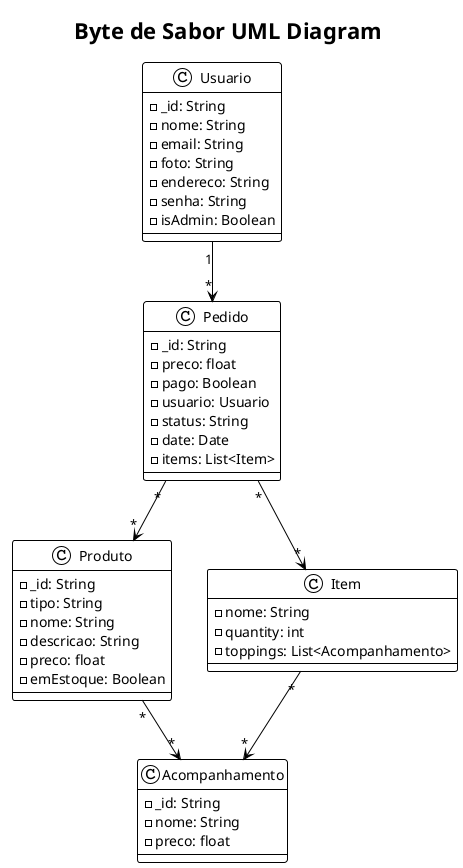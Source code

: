 @startuml
!theme plain
title Byte de Sabor UML Diagram

class Usuario {
  - _id: String
  - nome: String
  - email: String
  - foto: String
  - endereco: String
  - senha: String
  - isAdmin: Boolean
}

class Produto {
  - _id: String
  - tipo: String
  - nome: String
  - descricao: String
  - preco: float
  - emEstoque: Boolean
}

class Pedido {
  - _id: String
  - preco: float
  - pago: Boolean
  - usuario: Usuario
  - status: String
  - date: Date
  - items: List<Item>
}

class Item {
  - nome: String
  - quantity: int
  - toppings: List<Acompanhamento>
}

class Acompanhamento {
  - _id: String
  - nome: String
  - preco: float
}

Usuario "1" --> "*" Pedido
Pedido "*" --> "*" Produto
Produto "*" --> "*" Acompanhamento
Pedido "*" --> "*" Item
Item "*" --> "*" Acompanhamento

@enduml